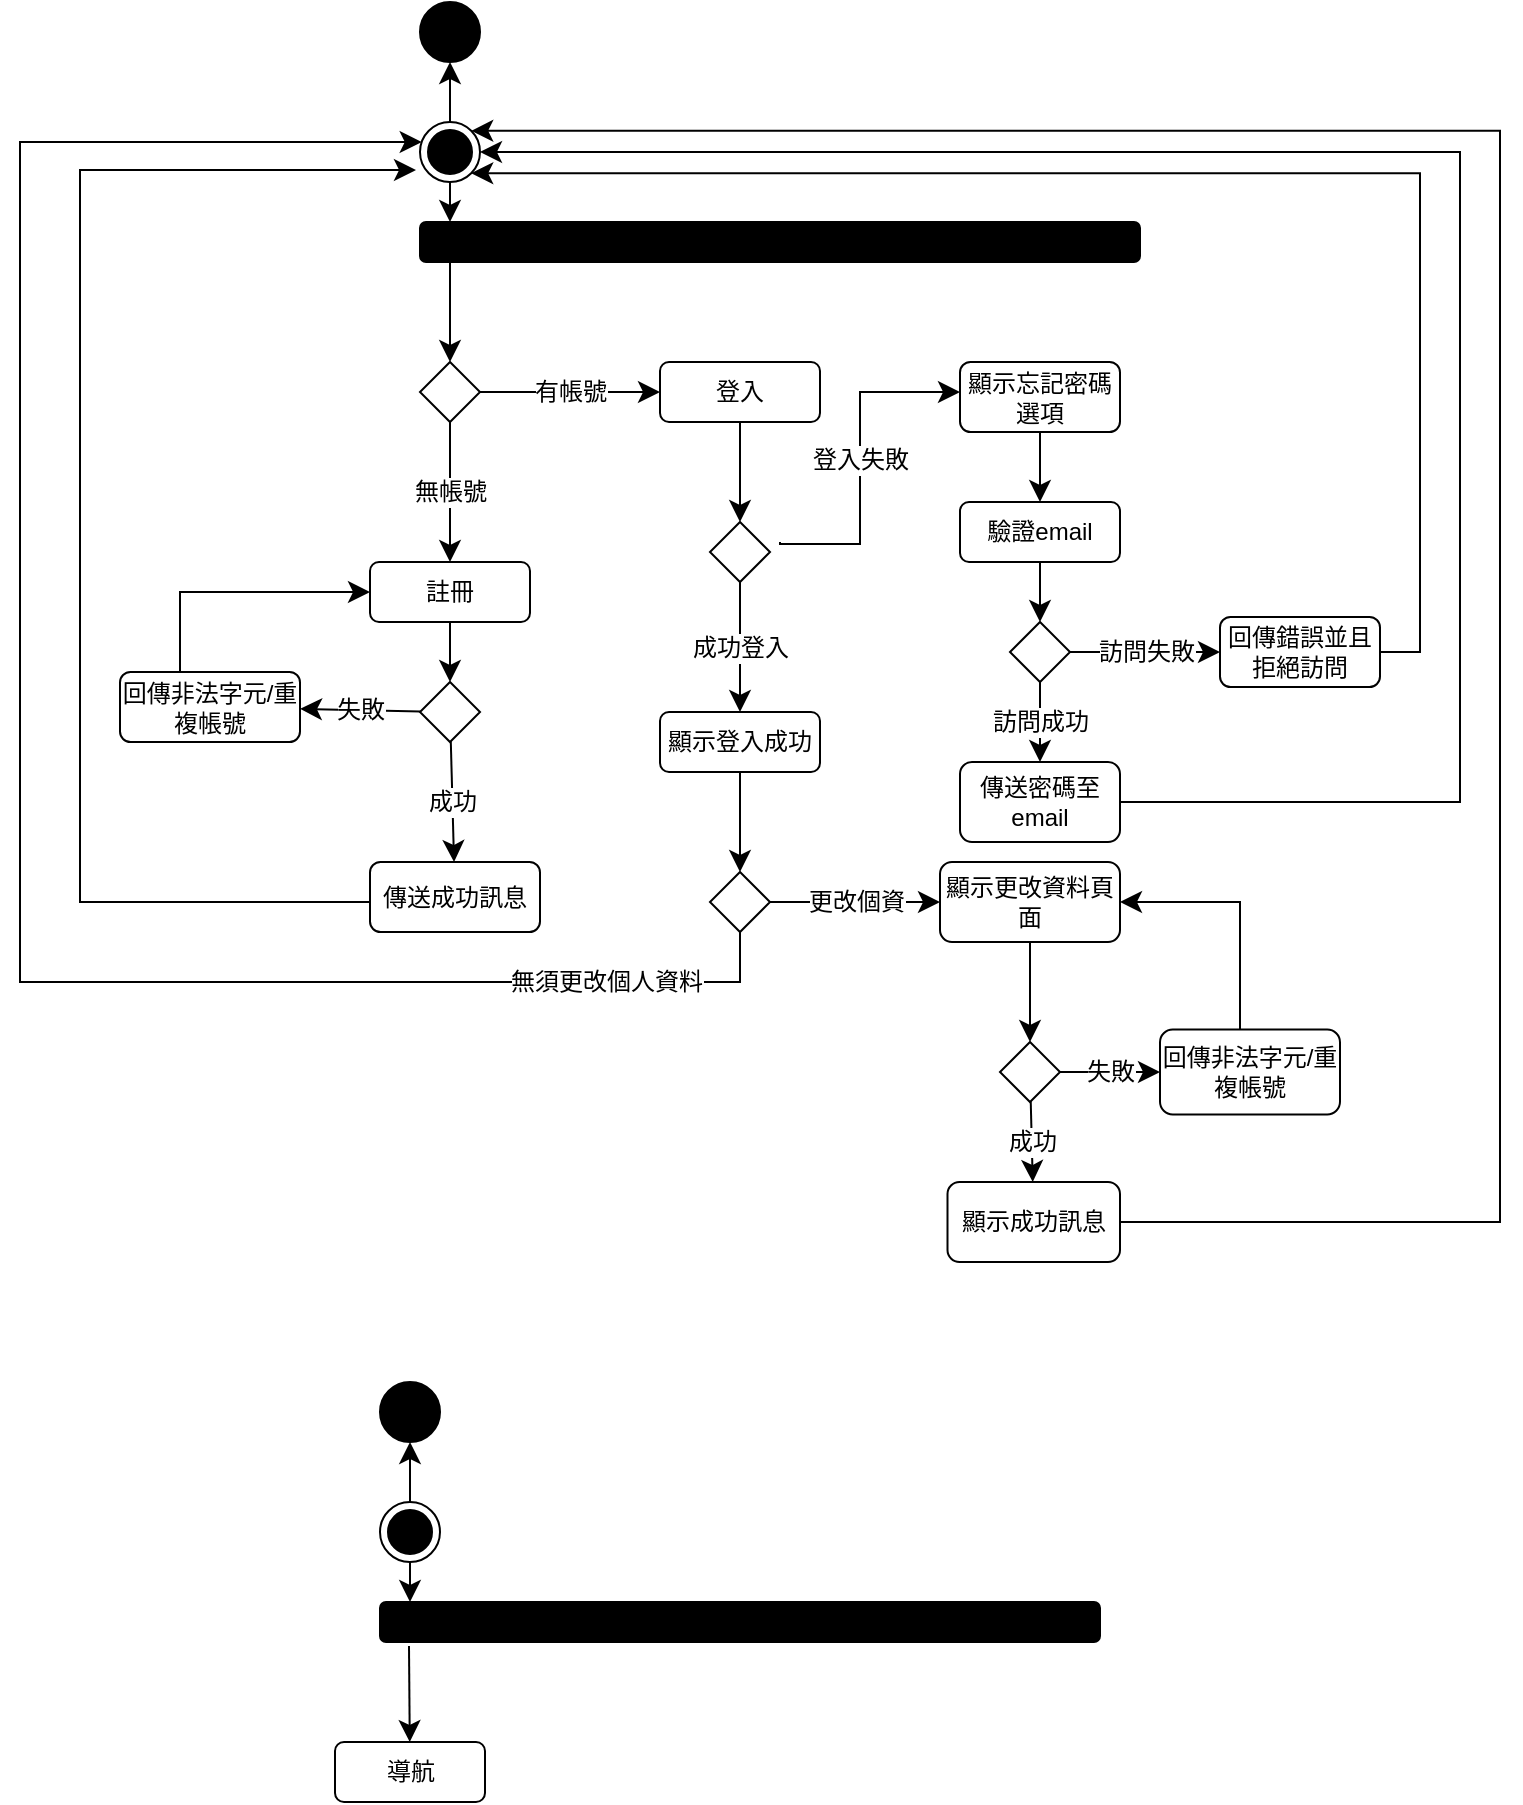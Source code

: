 <mxfile version="22.0.3" type="device">
  <diagram name="第1頁" id="eZuz75enkBNXYv5yZJPR">
    <mxGraphModel dx="908" dy="533" grid="1" gridSize="10" guides="1" tooltips="1" connect="1" arrows="1" fold="1" page="1" pageScale="1" pageWidth="827" pageHeight="1169" math="0" shadow="0">
      <root>
        <mxCell id="0" />
        <mxCell id="1" parent="0" />
        <mxCell id="M8v9AEWylemteUUnZ0sZ-1" style="edgeStyle=none;curved=1;rounded=0;orthogonalLoop=1;jettySize=auto;html=1;entryX=0.5;entryY=1;entryDx=0;entryDy=0;fontSize=12;startSize=8;endSize=8;" edge="1" parent="1" source="M8v9AEWylemteUUnZ0sZ-2" target="M8v9AEWylemteUUnZ0sZ-3">
          <mxGeometry relative="1" as="geometry" />
        </mxCell>
        <mxCell id="M8v9AEWylemteUUnZ0sZ-2" value="" style="ellipse;html=1;shape=endState;fillColor=#000000;strokeColor=#000000;" vertex="1" parent="1">
          <mxGeometry x="220" y="180" width="30" height="30" as="geometry" />
        </mxCell>
        <mxCell id="M8v9AEWylemteUUnZ0sZ-3" value="" style="ellipse;whiteSpace=wrap;html=1;aspect=fixed;fillColor=#000000;" vertex="1" parent="1">
          <mxGeometry x="220" y="120" width="30" height="30" as="geometry" />
        </mxCell>
        <mxCell id="M8v9AEWylemteUUnZ0sZ-4" style="edgeStyle=none;curved=1;rounded=0;orthogonalLoop=1;jettySize=auto;html=1;fontSize=12;startSize=8;endSize=8;entryX=0.5;entryY=0;entryDx=0;entryDy=0;" edge="1" parent="1" target="M8v9AEWylemteUUnZ0sZ-11">
          <mxGeometry relative="1" as="geometry">
            <mxPoint x="235" y="300" as="targetPoint" />
            <mxPoint x="235" y="240" as="sourcePoint" />
          </mxGeometry>
        </mxCell>
        <mxCell id="M8v9AEWylemteUUnZ0sZ-5" value="" style="rounded=1;whiteSpace=wrap;html=1;fillColor=#000000;" vertex="1" parent="1">
          <mxGeometry x="220" y="230" width="360" height="20" as="geometry" />
        </mxCell>
        <mxCell id="M8v9AEWylemteUUnZ0sZ-6" style="edgeStyle=none;curved=1;rounded=0;orthogonalLoop=1;jettySize=auto;html=1;fontSize=12;startSize=8;endSize=8;" edge="1" parent="1" source="M8v9AEWylemteUUnZ0sZ-2">
          <mxGeometry relative="1" as="geometry">
            <mxPoint x="235" y="230" as="targetPoint" />
          </mxGeometry>
        </mxCell>
        <mxCell id="M8v9AEWylemteUUnZ0sZ-7" style="edgeStyle=none;curved=1;rounded=0;orthogonalLoop=1;jettySize=auto;html=1;entryX=0.5;entryY=0;entryDx=0;entryDy=0;fontSize=12;startSize=8;endSize=8;" edge="1" parent="1" source="M8v9AEWylemteUUnZ0sZ-8" target="M8v9AEWylemteUUnZ0sZ-16">
          <mxGeometry relative="1" as="geometry" />
        </mxCell>
        <mxCell id="M8v9AEWylemteUUnZ0sZ-8" value="註冊" style="rounded=1;whiteSpace=wrap;html=1;" vertex="1" parent="1">
          <mxGeometry x="195" y="400" width="80" height="30" as="geometry" />
        </mxCell>
        <mxCell id="M8v9AEWylemteUUnZ0sZ-9" value="無帳號" style="edgeStyle=none;curved=1;rounded=0;orthogonalLoop=1;jettySize=auto;html=1;fontSize=12;startSize=8;endSize=8;" edge="1" parent="1" source="M8v9AEWylemteUUnZ0sZ-11" target="M8v9AEWylemteUUnZ0sZ-8">
          <mxGeometry relative="1" as="geometry" />
        </mxCell>
        <mxCell id="M8v9AEWylemteUUnZ0sZ-10" value="有帳號" style="edgeStyle=none;curved=1;rounded=0;orthogonalLoop=1;jettySize=auto;html=1;entryX=0;entryY=0.5;entryDx=0;entryDy=0;fontSize=12;startSize=8;endSize=8;" edge="1" parent="1" source="M8v9AEWylemteUUnZ0sZ-11" target="M8v9AEWylemteUUnZ0sZ-13">
          <mxGeometry relative="1" as="geometry">
            <mxPoint as="offset" />
          </mxGeometry>
        </mxCell>
        <mxCell id="M8v9AEWylemteUUnZ0sZ-11" value="" style="rhombus;whiteSpace=wrap;html=1;" vertex="1" parent="1">
          <mxGeometry x="220" y="300" width="30" height="30" as="geometry" />
        </mxCell>
        <mxCell id="M8v9AEWylemteUUnZ0sZ-12" style="edgeStyle=none;curved=1;rounded=0;orthogonalLoop=1;jettySize=auto;html=1;fontSize=12;startSize=8;endSize=8;entryX=0.5;entryY=0;entryDx=0;entryDy=0;" edge="1" parent="1" source="M8v9AEWylemteUUnZ0sZ-13" target="M8v9AEWylemteUUnZ0sZ-23">
          <mxGeometry relative="1" as="geometry">
            <mxPoint x="380" y="380" as="targetPoint" />
          </mxGeometry>
        </mxCell>
        <mxCell id="M8v9AEWylemteUUnZ0sZ-13" value="登入" style="rounded=1;whiteSpace=wrap;html=1;" vertex="1" parent="1">
          <mxGeometry x="340" y="300" width="80" height="30" as="geometry" />
        </mxCell>
        <mxCell id="M8v9AEWylemteUUnZ0sZ-14" value="成功" style="edgeStyle=none;curved=1;rounded=0;orthogonalLoop=1;jettySize=auto;html=1;fontSize=12;startSize=8;endSize=8;" edge="1" parent="1" source="M8v9AEWylemteUUnZ0sZ-16" target="M8v9AEWylemteUUnZ0sZ-18">
          <mxGeometry relative="1" as="geometry">
            <mxPoint x="235" y="540" as="targetPoint" />
          </mxGeometry>
        </mxCell>
        <mxCell id="M8v9AEWylemteUUnZ0sZ-15" value="失敗" style="edgeStyle=none;curved=1;rounded=0;orthogonalLoop=1;jettySize=auto;html=1;fontSize=12;startSize=8;endSize=8;" edge="1" parent="1" source="M8v9AEWylemteUUnZ0sZ-16" target="M8v9AEWylemteUUnZ0sZ-20">
          <mxGeometry relative="1" as="geometry">
            <mxPoint x="170" y="475" as="targetPoint" />
          </mxGeometry>
        </mxCell>
        <mxCell id="M8v9AEWylemteUUnZ0sZ-16" value="" style="rhombus;whiteSpace=wrap;html=1;" vertex="1" parent="1">
          <mxGeometry x="220" y="460" width="30" height="30" as="geometry" />
        </mxCell>
        <mxCell id="M8v9AEWylemteUUnZ0sZ-17" style="edgeStyle=orthogonalEdgeStyle;rounded=0;orthogonalLoop=1;jettySize=auto;html=1;fontSize=12;startSize=8;endSize=8;" edge="1" parent="1" source="M8v9AEWylemteUUnZ0sZ-18">
          <mxGeometry relative="1" as="geometry">
            <mxPoint x="218" y="204" as="targetPoint" />
            <Array as="points">
              <mxPoint x="50" y="570" />
              <mxPoint x="50" y="204" />
            </Array>
          </mxGeometry>
        </mxCell>
        <mxCell id="M8v9AEWylemteUUnZ0sZ-18" value="傳送成功訊息" style="rounded=1;whiteSpace=wrap;html=1;" vertex="1" parent="1">
          <mxGeometry x="195" y="550" width="85" height="35" as="geometry" />
        </mxCell>
        <mxCell id="M8v9AEWylemteUUnZ0sZ-19" style="edgeStyle=orthogonalEdgeStyle;rounded=0;orthogonalLoop=1;jettySize=auto;html=1;entryX=0;entryY=0.5;entryDx=0;entryDy=0;fontSize=12;startSize=8;endSize=8;" edge="1" parent="1" source="M8v9AEWylemteUUnZ0sZ-20" target="M8v9AEWylemteUUnZ0sZ-8">
          <mxGeometry relative="1" as="geometry">
            <Array as="points">
              <mxPoint x="100" y="415" />
            </Array>
          </mxGeometry>
        </mxCell>
        <mxCell id="M8v9AEWylemteUUnZ0sZ-20" value="回傳非法字元/重複帳號" style="rounded=1;whiteSpace=wrap;html=1;" vertex="1" parent="1">
          <mxGeometry x="70" y="455" width="90" height="35" as="geometry" />
        </mxCell>
        <mxCell id="M8v9AEWylemteUUnZ0sZ-21" value="成功登入" style="edgeStyle=none;curved=1;rounded=0;orthogonalLoop=1;jettySize=auto;html=1;fontSize=12;startSize=8;endSize=8;" edge="1" parent="1" source="M8v9AEWylemteUUnZ0sZ-23" target="M8v9AEWylemteUUnZ0sZ-25">
          <mxGeometry relative="1" as="geometry">
            <mxPoint x="380" y="470" as="targetPoint" />
            <Array as="points">
              <mxPoint x="380" y="470" />
            </Array>
          </mxGeometry>
        </mxCell>
        <mxCell id="M8v9AEWylemteUUnZ0sZ-22" value="登入失敗" style="edgeStyle=orthogonalEdgeStyle;rounded=0;orthogonalLoop=1;jettySize=auto;html=1;fontSize=12;startSize=8;endSize=8;" edge="1" parent="1" target="M8v9AEWylemteUUnZ0sZ-27">
          <mxGeometry relative="1" as="geometry">
            <mxPoint x="470" y="395" as="targetPoint" />
            <mxPoint x="400" y="390" as="sourcePoint" />
            <Array as="points">
              <mxPoint x="400" y="391" />
              <mxPoint x="440" y="391" />
              <mxPoint x="440" y="315" />
            </Array>
          </mxGeometry>
        </mxCell>
        <mxCell id="M8v9AEWylemteUUnZ0sZ-23" value="" style="rhombus;whiteSpace=wrap;html=1;" vertex="1" parent="1">
          <mxGeometry x="365" y="380" width="30" height="30" as="geometry" />
        </mxCell>
        <mxCell id="M8v9AEWylemteUUnZ0sZ-24" style="edgeStyle=none;curved=1;rounded=0;orthogonalLoop=1;jettySize=auto;html=1;fontSize=12;startSize=8;endSize=8;" edge="1" parent="1" source="M8v9AEWylemteUUnZ0sZ-25" target="M8v9AEWylemteUUnZ0sZ-30">
          <mxGeometry relative="1" as="geometry">
            <mxPoint x="380" y="580" as="targetPoint" />
          </mxGeometry>
        </mxCell>
        <mxCell id="M8v9AEWylemteUUnZ0sZ-25" value="顯示登入成功" style="rounded=1;whiteSpace=wrap;html=1;" vertex="1" parent="1">
          <mxGeometry x="340" y="475" width="80" height="30" as="geometry" />
        </mxCell>
        <mxCell id="M8v9AEWylemteUUnZ0sZ-26" style="edgeStyle=none;curved=1;rounded=0;orthogonalLoop=1;jettySize=auto;html=1;fontSize=12;startSize=8;endSize=8;" edge="1" parent="1" source="M8v9AEWylemteUUnZ0sZ-27" target="M8v9AEWylemteUUnZ0sZ-41">
          <mxGeometry relative="1" as="geometry">
            <mxPoint x="530" y="380" as="targetPoint" />
          </mxGeometry>
        </mxCell>
        <mxCell id="M8v9AEWylemteUUnZ0sZ-27" value="顯示忘記密碼選項" style="rounded=1;whiteSpace=wrap;html=1;" vertex="1" parent="1">
          <mxGeometry x="490" y="300" width="80" height="35" as="geometry" />
        </mxCell>
        <mxCell id="M8v9AEWylemteUUnZ0sZ-28" value="無須更改個人資料" style="edgeStyle=orthogonalEdgeStyle;rounded=0;orthogonalLoop=1;jettySize=auto;html=1;fontSize=12;startSize=8;endSize=8;" edge="1" parent="1" source="M8v9AEWylemteUUnZ0sZ-30" target="M8v9AEWylemteUUnZ0sZ-2">
          <mxGeometry x="-0.817" relative="1" as="geometry">
            <mxPoint x="380" y="660" as="targetPoint" />
            <Array as="points">
              <mxPoint x="380" y="610" />
              <mxPoint x="20" y="610" />
              <mxPoint x="20" y="190" />
            </Array>
            <mxPoint as="offset" />
          </mxGeometry>
        </mxCell>
        <mxCell id="M8v9AEWylemteUUnZ0sZ-29" value="更改個資" style="edgeStyle=none;curved=1;rounded=0;orthogonalLoop=1;jettySize=auto;html=1;fontSize=12;startSize=8;endSize=8;" edge="1" parent="1" source="M8v9AEWylemteUUnZ0sZ-30" target="M8v9AEWylemteUUnZ0sZ-32">
          <mxGeometry relative="1" as="geometry">
            <mxPoint x="420" y="600" as="targetPoint" />
          </mxGeometry>
        </mxCell>
        <mxCell id="M8v9AEWylemteUUnZ0sZ-30" value="" style="rhombus;whiteSpace=wrap;html=1;" vertex="1" parent="1">
          <mxGeometry x="365" y="555" width="30" height="30" as="geometry" />
        </mxCell>
        <mxCell id="M8v9AEWylemteUUnZ0sZ-31" style="edgeStyle=none;curved=1;rounded=0;orthogonalLoop=1;jettySize=auto;html=1;fontSize=12;startSize=8;endSize=8;" edge="1" parent="1" source="M8v9AEWylemteUUnZ0sZ-32" target="M8v9AEWylemteUUnZ0sZ-35">
          <mxGeometry relative="1" as="geometry">
            <mxPoint x="525" y="630" as="targetPoint" />
          </mxGeometry>
        </mxCell>
        <mxCell id="M8v9AEWylemteUUnZ0sZ-32" value="顯示更改資料頁面" style="rounded=1;whiteSpace=wrap;html=1;" vertex="1" parent="1">
          <mxGeometry x="480" y="550" width="90" height="40" as="geometry" />
        </mxCell>
        <mxCell id="M8v9AEWylemteUUnZ0sZ-33" value="成功" style="edgeStyle=none;curved=1;rounded=0;orthogonalLoop=1;jettySize=auto;html=1;fontSize=12;startSize=8;endSize=8;" edge="1" parent="1" source="M8v9AEWylemteUUnZ0sZ-35" target="M8v9AEWylemteUUnZ0sZ-37">
          <mxGeometry relative="1" as="geometry">
            <mxPoint x="525" y="700" as="targetPoint" />
          </mxGeometry>
        </mxCell>
        <mxCell id="M8v9AEWylemteUUnZ0sZ-34" value="失敗" style="edgeStyle=none;curved=1;rounded=0;orthogonalLoop=1;jettySize=auto;html=1;fontSize=12;startSize=8;endSize=8;" edge="1" parent="1" source="M8v9AEWylemteUUnZ0sZ-35" target="M8v9AEWylemteUUnZ0sZ-39">
          <mxGeometry relative="1" as="geometry">
            <mxPoint x="580" y="655" as="targetPoint" />
          </mxGeometry>
        </mxCell>
        <mxCell id="M8v9AEWylemteUUnZ0sZ-35" value="" style="rhombus;whiteSpace=wrap;html=1;" vertex="1" parent="1">
          <mxGeometry x="510" y="640" width="30" height="30" as="geometry" />
        </mxCell>
        <mxCell id="M8v9AEWylemteUUnZ0sZ-36" style="edgeStyle=orthogonalEdgeStyle;rounded=0;orthogonalLoop=1;jettySize=auto;html=1;fontSize=12;startSize=8;endSize=8;entryX=1;entryY=0;entryDx=0;entryDy=0;" edge="1" parent="1" source="M8v9AEWylemteUUnZ0sZ-37" target="M8v9AEWylemteUUnZ0sZ-2">
          <mxGeometry relative="1" as="geometry">
            <Array as="points">
              <mxPoint x="760" y="730" />
              <mxPoint x="760" y="184" />
            </Array>
          </mxGeometry>
        </mxCell>
        <mxCell id="M8v9AEWylemteUUnZ0sZ-37" value="顯示成功訊息" style="rounded=1;whiteSpace=wrap;html=1;" vertex="1" parent="1">
          <mxGeometry x="483.75" y="710" width="86.25" height="40" as="geometry" />
        </mxCell>
        <mxCell id="M8v9AEWylemteUUnZ0sZ-38" style="edgeStyle=orthogonalEdgeStyle;rounded=0;orthogonalLoop=1;jettySize=auto;html=1;entryX=1;entryY=0.5;entryDx=0;entryDy=0;fontSize=12;startSize=8;endSize=8;" edge="1" parent="1" source="M8v9AEWylemteUUnZ0sZ-39" target="M8v9AEWylemteUUnZ0sZ-32">
          <mxGeometry relative="1" as="geometry">
            <Array as="points">
              <mxPoint x="630" y="570" />
            </Array>
          </mxGeometry>
        </mxCell>
        <mxCell id="M8v9AEWylemteUUnZ0sZ-39" value="回傳非法字元/重複帳號" style="rounded=1;whiteSpace=wrap;html=1;" vertex="1" parent="1">
          <mxGeometry x="590" y="633.75" width="90" height="42.5" as="geometry" />
        </mxCell>
        <mxCell id="M8v9AEWylemteUUnZ0sZ-40" style="edgeStyle=none;curved=1;rounded=0;orthogonalLoop=1;jettySize=auto;html=1;fontSize=12;startSize=8;endSize=8;" edge="1" parent="1" source="M8v9AEWylemteUUnZ0sZ-41" target="M8v9AEWylemteUUnZ0sZ-44">
          <mxGeometry relative="1" as="geometry">
            <mxPoint x="530" y="430" as="targetPoint" />
          </mxGeometry>
        </mxCell>
        <mxCell id="M8v9AEWylemteUUnZ0sZ-41" value="驗證email" style="rounded=1;whiteSpace=wrap;html=1;" vertex="1" parent="1">
          <mxGeometry x="490" y="370" width="80" height="30" as="geometry" />
        </mxCell>
        <mxCell id="M8v9AEWylemteUUnZ0sZ-42" value="訪問成功" style="edgeStyle=none;curved=1;rounded=0;orthogonalLoop=1;jettySize=auto;html=1;fontSize=12;startSize=8;endSize=8;" edge="1" parent="1" source="M8v9AEWylemteUUnZ0sZ-44" target="M8v9AEWylemteUUnZ0sZ-46">
          <mxGeometry relative="1" as="geometry">
            <mxPoint x="530" y="490" as="targetPoint" />
          </mxGeometry>
        </mxCell>
        <mxCell id="M8v9AEWylemteUUnZ0sZ-43" value="訪問失敗" style="edgeStyle=none;curved=1;rounded=0;orthogonalLoop=1;jettySize=auto;html=1;fontSize=12;startSize=8;endSize=8;" edge="1" parent="1" source="M8v9AEWylemteUUnZ0sZ-44" target="M8v9AEWylemteUUnZ0sZ-48">
          <mxGeometry relative="1" as="geometry">
            <mxPoint x="600" y="445" as="targetPoint" />
          </mxGeometry>
        </mxCell>
        <mxCell id="M8v9AEWylemteUUnZ0sZ-44" value="" style="rhombus;whiteSpace=wrap;html=1;" vertex="1" parent="1">
          <mxGeometry x="515" y="430" width="30" height="30" as="geometry" />
        </mxCell>
        <mxCell id="M8v9AEWylemteUUnZ0sZ-45" style="edgeStyle=orthogonalEdgeStyle;rounded=0;orthogonalLoop=1;jettySize=auto;html=1;fontSize=12;startSize=8;endSize=8;entryX=1;entryY=0.5;entryDx=0;entryDy=0;" edge="1" parent="1" source="M8v9AEWylemteUUnZ0sZ-46" target="M8v9AEWylemteUUnZ0sZ-2">
          <mxGeometry relative="1" as="geometry">
            <mxPoint x="500" y="210" as="targetPoint" />
            <Array as="points">
              <mxPoint x="740" y="520" />
              <mxPoint x="740" y="195" />
            </Array>
          </mxGeometry>
        </mxCell>
        <mxCell id="M8v9AEWylemteUUnZ0sZ-46" value="傳送密碼至email" style="rounded=1;whiteSpace=wrap;html=1;" vertex="1" parent="1">
          <mxGeometry x="490" y="500" width="80" height="40" as="geometry" />
        </mxCell>
        <mxCell id="M8v9AEWylemteUUnZ0sZ-47" style="edgeStyle=orthogonalEdgeStyle;rounded=0;orthogonalLoop=1;jettySize=auto;html=1;fontSize=12;startSize=8;endSize=8;entryX=1;entryY=1;entryDx=0;entryDy=0;" edge="1" parent="1" source="M8v9AEWylemteUUnZ0sZ-48" target="M8v9AEWylemteUUnZ0sZ-2">
          <mxGeometry relative="1" as="geometry">
            <mxPoint x="246.8" y="220" as="targetPoint" />
            <Array as="points">
              <mxPoint x="720" y="445" />
              <mxPoint x="720" y="206" />
            </Array>
          </mxGeometry>
        </mxCell>
        <mxCell id="M8v9AEWylemteUUnZ0sZ-48" value="回傳錯誤並且拒絕訪問" style="rounded=1;whiteSpace=wrap;html=1;" vertex="1" parent="1">
          <mxGeometry x="620" y="427.5" width="80" height="35" as="geometry" />
        </mxCell>
        <mxCell id="M8v9AEWylemteUUnZ0sZ-49" style="edgeStyle=none;curved=1;rounded=0;orthogonalLoop=1;jettySize=auto;html=1;entryX=0.5;entryY=1;entryDx=0;entryDy=0;fontSize=12;startSize=8;endSize=8;" edge="1" parent="1" source="M8v9AEWylemteUUnZ0sZ-50" target="M8v9AEWylemteUUnZ0sZ-51">
          <mxGeometry relative="1" as="geometry" />
        </mxCell>
        <mxCell id="M8v9AEWylemteUUnZ0sZ-50" value="" style="ellipse;html=1;shape=endState;fillColor=#000000;strokeColor=#000000;" vertex="1" parent="1">
          <mxGeometry x="200" y="870" width="30" height="30" as="geometry" />
        </mxCell>
        <mxCell id="M8v9AEWylemteUUnZ0sZ-51" value="" style="ellipse;whiteSpace=wrap;html=1;aspect=fixed;fillColor=#000000;" vertex="1" parent="1">
          <mxGeometry x="200" y="810" width="30" height="30" as="geometry" />
        </mxCell>
        <mxCell id="M8v9AEWylemteUUnZ0sZ-52" value="" style="rounded=1;whiteSpace=wrap;html=1;fillColor=#000000;" vertex="1" parent="1">
          <mxGeometry x="200" y="920" width="360" height="20" as="geometry" />
        </mxCell>
        <mxCell id="M8v9AEWylemteUUnZ0sZ-53" style="edgeStyle=none;curved=1;rounded=0;orthogonalLoop=1;jettySize=auto;html=1;fontSize=12;startSize=8;endSize=8;" edge="1" parent="1" source="M8v9AEWylemteUUnZ0sZ-50">
          <mxGeometry relative="1" as="geometry">
            <mxPoint x="215" y="920" as="targetPoint" />
          </mxGeometry>
        </mxCell>
        <mxCell id="M8v9AEWylemteUUnZ0sZ-54" value="" style="endArrow=classic;html=1;rounded=0;fontSize=12;startSize=8;endSize=8;curved=1;exitX=0.046;exitY=1.1;exitDx=0;exitDy=0;exitPerimeter=0;" edge="1" parent="1" target="M8v9AEWylemteUUnZ0sZ-55">
          <mxGeometry width="50" height="50" relative="1" as="geometry">
            <mxPoint x="214.5" y="942" as="sourcePoint" />
            <mxPoint x="215" y="990" as="targetPoint" />
          </mxGeometry>
        </mxCell>
        <mxCell id="M8v9AEWylemteUUnZ0sZ-55" value="導航" style="rounded=1;whiteSpace=wrap;html=1;" vertex="1" parent="1">
          <mxGeometry x="177.5" y="990" width="75" height="30" as="geometry" />
        </mxCell>
      </root>
    </mxGraphModel>
  </diagram>
</mxfile>
